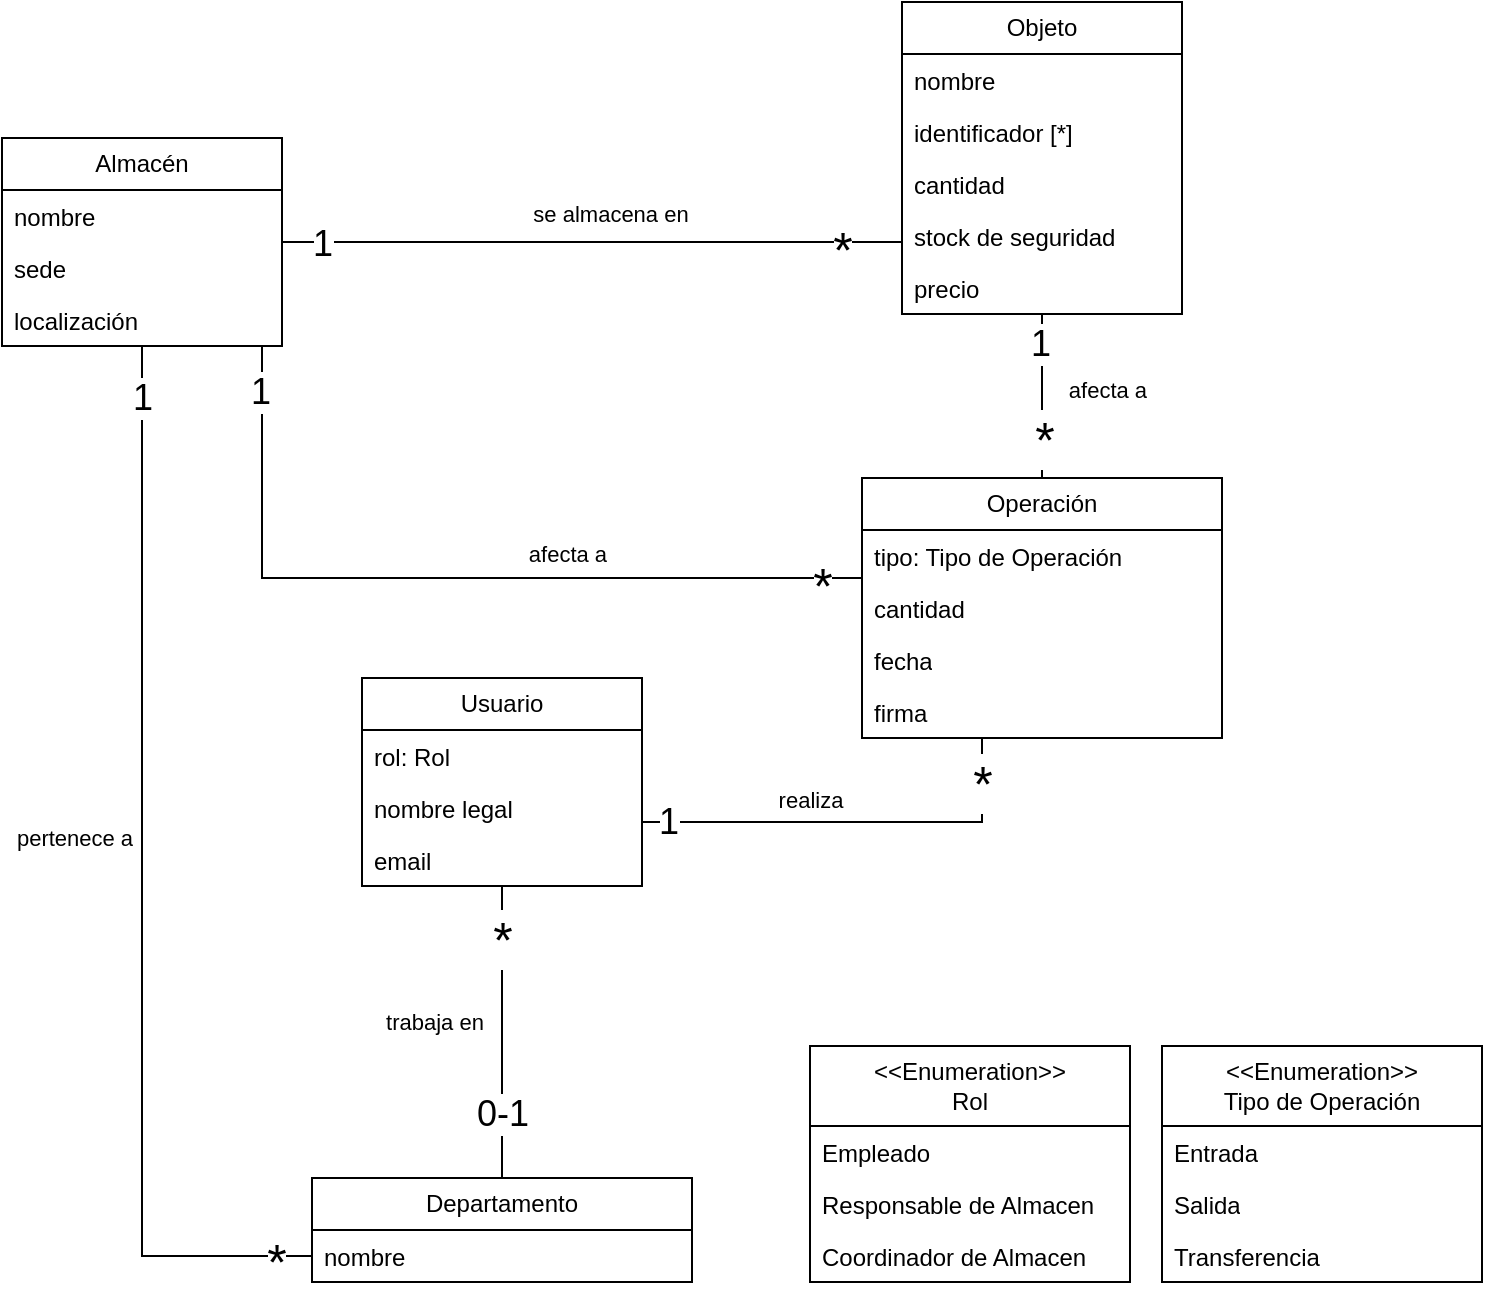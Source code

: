 <mxfile version="24.8.3">
  <diagram name="Página-1" id="jJZ8E01CiKuCelBkgdSJ">
    <mxGraphModel dx="951" dy="526" grid="1" gridSize="10" guides="1" tooltips="1" connect="1" arrows="1" fold="1" page="1" pageScale="1" pageWidth="827" pageHeight="1169" math="0" shadow="0">
      <root>
        <mxCell id="0" />
        <mxCell id="1" parent="0" />
        <mxCell id="QyNotcD1EDLYbzZCe2Gu-50" style="edgeStyle=orthogonalEdgeStyle;rounded=0;orthogonalLoop=1;jettySize=auto;html=1;entryX=0.5;entryY=0;entryDx=0;entryDy=0;endArrow=none;endFill=0;startArrow=none;startFill=0;" parent="1" source="QyNotcD1EDLYbzZCe2Gu-13" target="QyNotcD1EDLYbzZCe2Gu-37" edge="1">
          <mxGeometry relative="1" as="geometry" />
        </mxCell>
        <mxCell id="QyNotcD1EDLYbzZCe2Gu-51" value="&lt;font style=&quot;font-size: 18px;&quot;&gt;0-1&lt;/font&gt;" style="edgeLabel;html=1;align=center;verticalAlign=middle;resizable=0;points=[];" parent="QyNotcD1EDLYbzZCe2Gu-50" connectable="0" vertex="1">
          <mxGeometry x="0.571" y="2" relative="1" as="geometry">
            <mxPoint x="-2" y="-1" as="offset" />
          </mxGeometry>
        </mxCell>
        <mxCell id="QyNotcD1EDLYbzZCe2Gu-13" value="Usuario" style="swimlane;fontStyle=0;childLayout=stackLayout;horizontal=1;startSize=26;fillColor=none;horizontalStack=0;resizeParent=1;resizeParentMax=0;resizeLast=0;collapsible=1;marginBottom=0;whiteSpace=wrap;html=1;" parent="1" vertex="1">
          <mxGeometry x="260" y="480" width="140" height="104" as="geometry" />
        </mxCell>
        <mxCell id="QyNotcD1EDLYbzZCe2Gu-15" value="rol: Rol" style="text;strokeColor=none;fillColor=none;align=left;verticalAlign=top;spacingLeft=4;spacingRight=4;overflow=hidden;rotatable=0;points=[[0,0.5],[1,0.5]];portConstraint=eastwest;whiteSpace=wrap;html=1;" parent="QyNotcD1EDLYbzZCe2Gu-13" vertex="1">
          <mxGeometry y="26" width="140" height="26" as="geometry" />
        </mxCell>
        <mxCell id="QyNotcD1EDLYbzZCe2Gu-48" value="nombre legal" style="text;strokeColor=none;fillColor=none;align=left;verticalAlign=top;spacingLeft=4;spacingRight=4;overflow=hidden;rotatable=0;points=[[0,0.5],[1,0.5]];portConstraint=eastwest;whiteSpace=wrap;html=1;" parent="QyNotcD1EDLYbzZCe2Gu-13" vertex="1">
          <mxGeometry y="52" width="140" height="26" as="geometry" />
        </mxCell>
        <mxCell id="QyNotcD1EDLYbzZCe2Gu-45" value="email" style="text;strokeColor=none;fillColor=none;align=left;verticalAlign=top;spacingLeft=4;spacingRight=4;overflow=hidden;rotatable=0;points=[[0,0.5],[1,0.5]];portConstraint=eastwest;whiteSpace=wrap;html=1;" parent="QyNotcD1EDLYbzZCe2Gu-13" vertex="1">
          <mxGeometry y="78" width="140" height="26" as="geometry" />
        </mxCell>
        <mxCell id="QyNotcD1EDLYbzZCe2Gu-60" style="edgeStyle=orthogonalEdgeStyle;rounded=0;orthogonalLoop=1;jettySize=auto;html=1;startArrow=none;startFill=0;endArrow=none;endFill=0;" parent="1" source="QyNotcD1EDLYbzZCe2Gu-21" target="QyNotcD1EDLYbzZCe2Gu-25" edge="1">
          <mxGeometry relative="1" as="geometry">
            <Array as="points">
              <mxPoint x="250" y="262" />
              <mxPoint x="250" y="262" />
            </Array>
          </mxGeometry>
        </mxCell>
        <mxCell id="QyNotcD1EDLYbzZCe2Gu-21" value="Objeto" style="swimlane;fontStyle=0;childLayout=stackLayout;horizontal=1;startSize=26;fillColor=none;horizontalStack=0;resizeParent=1;resizeParentMax=0;resizeLast=0;collapsible=1;marginBottom=0;whiteSpace=wrap;html=1;" parent="1" vertex="1">
          <mxGeometry x="530" y="142" width="140" height="156" as="geometry" />
        </mxCell>
        <mxCell id="dxQSUfWuW7B_7QLF6cl1-1" value="nombre" style="text;strokeColor=none;fillColor=none;align=left;verticalAlign=top;spacingLeft=4;spacingRight=4;overflow=hidden;rotatable=0;points=[[0,0.5],[1,0.5]];portConstraint=eastwest;whiteSpace=wrap;html=1;" parent="QyNotcD1EDLYbzZCe2Gu-21" vertex="1">
          <mxGeometry y="26" width="140" height="26" as="geometry" />
        </mxCell>
        <mxCell id="dxQSUfWuW7B_7QLF6cl1-10" value="identificador [*]" style="text;strokeColor=none;fillColor=none;align=left;verticalAlign=top;spacingLeft=4;spacingRight=4;overflow=hidden;rotatable=0;points=[[0,0.5],[1,0.5]];portConstraint=eastwest;whiteSpace=wrap;html=1;" parent="QyNotcD1EDLYbzZCe2Gu-21" vertex="1">
          <mxGeometry y="52" width="140" height="26" as="geometry" />
        </mxCell>
        <mxCell id="qjYYBo6DK_8dJ3LEwE34-7" value="cantidad" style="text;strokeColor=none;fillColor=none;align=left;verticalAlign=top;spacingLeft=4;spacingRight=4;overflow=hidden;rotatable=0;points=[[0,0.5],[1,0.5]];portConstraint=eastwest;whiteSpace=wrap;html=1;" vertex="1" parent="QyNotcD1EDLYbzZCe2Gu-21">
          <mxGeometry y="78" width="140" height="26" as="geometry" />
        </mxCell>
        <mxCell id="QyNotcD1EDLYbzZCe2Gu-22" value="stock de seguridad" style="text;strokeColor=none;fillColor=none;align=left;verticalAlign=top;spacingLeft=4;spacingRight=4;overflow=hidden;rotatable=0;points=[[0,0.5],[1,0.5]];portConstraint=eastwest;whiteSpace=wrap;html=1;" parent="QyNotcD1EDLYbzZCe2Gu-21" vertex="1">
          <mxGeometry y="104" width="140" height="26" as="geometry" />
        </mxCell>
        <mxCell id="dxQSUfWuW7B_7QLF6cl1-11" value="precio" style="text;strokeColor=none;fillColor=none;align=left;verticalAlign=top;spacingLeft=4;spacingRight=4;overflow=hidden;rotatable=0;points=[[0,0.5],[1,0.5]];portConstraint=eastwest;whiteSpace=wrap;html=1;" parent="QyNotcD1EDLYbzZCe2Gu-21" vertex="1">
          <mxGeometry y="130" width="140" height="26" as="geometry" />
        </mxCell>
        <mxCell id="dxQSUfWuW7B_7QLF6cl1-13" style="edgeStyle=orthogonalEdgeStyle;rounded=0;orthogonalLoop=1;jettySize=auto;html=1;endArrow=none;endFill=0;startArrow=none;startFill=0;" parent="1" source="QyNotcD1EDLYbzZCe2Gu-25" target="dxQSUfWuW7B_7QLF6cl1-8" edge="1">
          <mxGeometry relative="1" as="geometry" />
        </mxCell>
        <mxCell id="QyNotcD1EDLYbzZCe2Gu-25" value="Almacén" style="swimlane;fontStyle=0;childLayout=stackLayout;horizontal=1;startSize=26;fillColor=none;horizontalStack=0;resizeParent=1;resizeParentMax=0;resizeLast=0;collapsible=1;marginBottom=0;whiteSpace=wrap;html=1;" parent="1" vertex="1">
          <mxGeometry x="80" y="210" width="140" height="104" as="geometry" />
        </mxCell>
        <mxCell id="QyNotcD1EDLYbzZCe2Gu-26" value="nombre" style="text;strokeColor=none;fillColor=none;align=left;verticalAlign=top;spacingLeft=4;spacingRight=4;overflow=hidden;rotatable=0;points=[[0,0.5],[1,0.5]];portConstraint=eastwest;whiteSpace=wrap;html=1;" parent="QyNotcD1EDLYbzZCe2Gu-25" vertex="1">
          <mxGeometry y="26" width="140" height="26" as="geometry" />
        </mxCell>
        <mxCell id="QyNotcD1EDLYbzZCe2Gu-27" value="sede" style="text;strokeColor=none;fillColor=none;align=left;verticalAlign=top;spacingLeft=4;spacingRight=4;overflow=hidden;rotatable=0;points=[[0,0.5],[1,0.5]];portConstraint=eastwest;whiteSpace=wrap;html=1;" parent="QyNotcD1EDLYbzZCe2Gu-25" vertex="1">
          <mxGeometry y="52" width="140" height="26" as="geometry" />
        </mxCell>
        <mxCell id="QyNotcD1EDLYbzZCe2Gu-61" value="localización" style="text;strokeColor=none;fillColor=none;align=left;verticalAlign=top;spacingLeft=4;spacingRight=4;overflow=hidden;rotatable=0;points=[[0,0.5],[1,0.5]];portConstraint=eastwest;whiteSpace=wrap;html=1;" parent="QyNotcD1EDLYbzZCe2Gu-25" vertex="1">
          <mxGeometry y="78" width="140" height="26" as="geometry" />
        </mxCell>
        <mxCell id="QyNotcD1EDLYbzZCe2Gu-59" style="edgeStyle=orthogonalEdgeStyle;rounded=0;orthogonalLoop=1;jettySize=auto;html=1;endArrow=none;endFill=0;startArrow=none;startFill=0;" parent="1" source="QyNotcD1EDLYbzZCe2Gu-29" target="QyNotcD1EDLYbzZCe2Gu-21" edge="1">
          <mxGeometry relative="1" as="geometry">
            <Array as="points">
              <mxPoint x="600" y="360" />
              <mxPoint x="600" y="360" />
            </Array>
          </mxGeometry>
        </mxCell>
        <mxCell id="QyNotcD1EDLYbzZCe2Gu-92" value="&lt;font style=&quot;font-size: 18px;&quot;&gt;1&lt;/font&gt;" style="edgeLabel;html=1;align=center;verticalAlign=middle;resizable=0;points=[];" parent="QyNotcD1EDLYbzZCe2Gu-59" connectable="0" vertex="1">
          <mxGeometry x="0.838" y="1" relative="1" as="geometry">
            <mxPoint y="8" as="offset" />
          </mxGeometry>
        </mxCell>
        <mxCell id="QyNotcD1EDLYbzZCe2Gu-68" style="edgeStyle=orthogonalEdgeStyle;rounded=0;orthogonalLoop=1;jettySize=auto;html=1;endArrow=none;endFill=0;startArrow=none;startFill=0;" parent="1" source="QyNotcD1EDLYbzZCe2Gu-29" target="QyNotcD1EDLYbzZCe2Gu-13" edge="1">
          <mxGeometry relative="1" as="geometry">
            <Array as="points">
              <mxPoint x="570" y="552" />
            </Array>
          </mxGeometry>
        </mxCell>
        <mxCell id="QyNotcD1EDLYbzZCe2Gu-97" value="&lt;font style=&quot;font-size: 18px;&quot;&gt;1&lt;/font&gt;" style="edgeLabel;html=1;align=center;verticalAlign=middle;resizable=0;points=[];" parent="QyNotcD1EDLYbzZCe2Gu-68" connectable="0" vertex="1">
          <mxGeometry x="0.908" y="1" relative="1" as="geometry">
            <mxPoint x="3" y="-1" as="offset" />
          </mxGeometry>
        </mxCell>
        <mxCell id="QyNotcD1EDLYbzZCe2Gu-73" style="edgeStyle=orthogonalEdgeStyle;rounded=0;orthogonalLoop=1;jettySize=auto;html=1;exitX=0;exitY=0.5;exitDx=0;exitDy=0;endArrow=none;endFill=0;startArrow=none;startFill=0;" parent="1" source="QyNotcD1EDLYbzZCe2Gu-32" target="QyNotcD1EDLYbzZCe2Gu-25" edge="1">
          <mxGeometry relative="1" as="geometry">
            <Array as="points">
              <mxPoint x="510" y="430" />
              <mxPoint x="210" y="430" />
            </Array>
          </mxGeometry>
        </mxCell>
        <mxCell id="QyNotcD1EDLYbzZCe2Gu-29" value="Operación" style="swimlane;fontStyle=0;childLayout=stackLayout;horizontal=1;startSize=26;fillColor=none;horizontalStack=0;resizeParent=1;resizeParentMax=0;resizeLast=0;collapsible=1;marginBottom=0;whiteSpace=wrap;html=1;" parent="1" vertex="1">
          <mxGeometry x="510" y="380" width="180" height="130" as="geometry" />
        </mxCell>
        <mxCell id="QyNotcD1EDLYbzZCe2Gu-31" value="tipo: Tipo de Operación" style="text;strokeColor=none;fillColor=none;align=left;verticalAlign=top;spacingLeft=4;spacingRight=4;overflow=hidden;rotatable=0;points=[[0,0.5],[1,0.5]];portConstraint=eastwest;whiteSpace=wrap;html=1;" parent="QyNotcD1EDLYbzZCe2Gu-29" vertex="1">
          <mxGeometry y="26" width="180" height="26" as="geometry" />
        </mxCell>
        <mxCell id="QyNotcD1EDLYbzZCe2Gu-74" value="cantidad" style="text;strokeColor=none;fillColor=none;align=left;verticalAlign=top;spacingLeft=4;spacingRight=4;overflow=hidden;rotatable=0;points=[[0,0.5],[1,0.5]];portConstraint=eastwest;whiteSpace=wrap;html=1;" parent="QyNotcD1EDLYbzZCe2Gu-29" vertex="1">
          <mxGeometry y="52" width="180" height="26" as="geometry" />
        </mxCell>
        <mxCell id="dxQSUfWuW7B_7QLF6cl1-12" value="fecha" style="text;strokeColor=none;fillColor=none;align=left;verticalAlign=top;spacingLeft=4;spacingRight=4;overflow=hidden;rotatable=0;points=[[0,0.5],[1,0.5]];portConstraint=eastwest;whiteSpace=wrap;html=1;" parent="QyNotcD1EDLYbzZCe2Gu-29" vertex="1">
          <mxGeometry y="78" width="180" height="26" as="geometry" />
        </mxCell>
        <mxCell id="QyNotcD1EDLYbzZCe2Gu-32" value="firma" style="text;strokeColor=none;fillColor=none;align=left;verticalAlign=top;spacingLeft=4;spacingRight=4;overflow=hidden;rotatable=0;points=[[0,0.5],[1,0.5]];portConstraint=eastwest;whiteSpace=wrap;html=1;" parent="QyNotcD1EDLYbzZCe2Gu-29" vertex="1">
          <mxGeometry y="104" width="180" height="26" as="geometry" />
        </mxCell>
        <mxCell id="QyNotcD1EDLYbzZCe2Gu-37" value="Departamento" style="swimlane;fontStyle=0;childLayout=stackLayout;horizontal=1;startSize=26;fillColor=none;horizontalStack=0;resizeParent=1;resizeParentMax=0;resizeLast=0;collapsible=1;marginBottom=0;whiteSpace=wrap;html=1;" parent="1" vertex="1">
          <mxGeometry x="235" y="730" width="190" height="52" as="geometry" />
        </mxCell>
        <mxCell id="dxQSUfWuW7B_7QLF6cl1-8" value="nombre" style="text;strokeColor=none;fillColor=none;align=left;verticalAlign=top;spacingLeft=4;spacingRight=4;overflow=hidden;rotatable=0;points=[[0,0.5],[1,0.5]];portConstraint=eastwest;whiteSpace=wrap;html=1;" parent="QyNotcD1EDLYbzZCe2Gu-37" vertex="1">
          <mxGeometry y="26" width="190" height="26" as="geometry" />
        </mxCell>
        <mxCell id="QyNotcD1EDLYbzZCe2Gu-41" value="&lt;div&gt;&amp;lt;&amp;lt;Enumeration&amp;gt;&amp;gt;&lt;/div&gt;Rol" style="swimlane;fontStyle=0;childLayout=stackLayout;horizontal=1;startSize=40;fillColor=none;horizontalStack=0;resizeParent=1;resizeParentMax=0;resizeLast=0;collapsible=1;marginBottom=0;whiteSpace=wrap;html=1;" parent="1" vertex="1">
          <mxGeometry x="484" y="664" width="160" height="118" as="geometry" />
        </mxCell>
        <mxCell id="dxQSUfWuW7B_7QLF6cl1-6" value="Empleado" style="text;strokeColor=none;fillColor=none;align=left;verticalAlign=top;spacingLeft=4;spacingRight=4;overflow=hidden;rotatable=0;points=[[0,0.5],[1,0.5]];portConstraint=eastwest;whiteSpace=wrap;html=1;" parent="QyNotcD1EDLYbzZCe2Gu-41" vertex="1">
          <mxGeometry y="40" width="160" height="26" as="geometry" />
        </mxCell>
        <mxCell id="QyNotcD1EDLYbzZCe2Gu-43" value="Responsable de Almacen" style="text;strokeColor=none;fillColor=none;align=left;verticalAlign=top;spacingLeft=4;spacingRight=4;overflow=hidden;rotatable=0;points=[[0,0.5],[1,0.5]];portConstraint=eastwest;whiteSpace=wrap;html=1;" parent="QyNotcD1EDLYbzZCe2Gu-41" vertex="1">
          <mxGeometry y="66" width="160" height="26" as="geometry" />
        </mxCell>
        <mxCell id="QyNotcD1EDLYbzZCe2Gu-42" value="Coordinador de Almacen" style="text;strokeColor=none;fillColor=none;align=left;verticalAlign=top;spacingLeft=4;spacingRight=4;overflow=hidden;rotatable=0;points=[[0,0.5],[1,0.5]];portConstraint=eastwest;whiteSpace=wrap;html=1;" parent="QyNotcD1EDLYbzZCe2Gu-41" vertex="1">
          <mxGeometry y="92" width="160" height="26" as="geometry" />
        </mxCell>
        <mxCell id="dxQSUfWuW7B_7QLF6cl1-9" value="pertenece a" style="edgeLabel;html=1;align=center;verticalAlign=middle;resizable=0;points=[];" parent="1" connectable="0" vertex="1">
          <mxGeometry x="110" y="558" as="geometry">
            <mxPoint x="6" y="2" as="offset" />
          </mxGeometry>
        </mxCell>
        <mxCell id="qjYYBo6DK_8dJ3LEwE34-1" value="&lt;div&gt;&amp;lt;&amp;lt;Enumeration&amp;gt;&amp;gt;&lt;/div&gt;Tipo de Operación" style="swimlane;fontStyle=0;childLayout=stackLayout;horizontal=1;startSize=40;fillColor=none;horizontalStack=0;resizeParent=1;resizeParentMax=0;resizeLast=0;collapsible=1;marginBottom=0;whiteSpace=wrap;html=1;" vertex="1" parent="1">
          <mxGeometry x="660" y="664" width="160" height="118" as="geometry" />
        </mxCell>
        <mxCell id="qjYYBo6DK_8dJ3LEwE34-2" value="Entrada" style="text;strokeColor=none;fillColor=none;align=left;verticalAlign=top;spacingLeft=4;spacingRight=4;overflow=hidden;rotatable=0;points=[[0,0.5],[1,0.5]];portConstraint=eastwest;whiteSpace=wrap;html=1;" vertex="1" parent="qjYYBo6DK_8dJ3LEwE34-1">
          <mxGeometry y="40" width="160" height="26" as="geometry" />
        </mxCell>
        <mxCell id="qjYYBo6DK_8dJ3LEwE34-3" value="Salida" style="text;strokeColor=none;fillColor=none;align=left;verticalAlign=top;spacingLeft=4;spacingRight=4;overflow=hidden;rotatable=0;points=[[0,0.5],[1,0.5]];portConstraint=eastwest;whiteSpace=wrap;html=1;" vertex="1" parent="qjYYBo6DK_8dJ3LEwE34-1">
          <mxGeometry y="66" width="160" height="26" as="geometry" />
        </mxCell>
        <mxCell id="qjYYBo6DK_8dJ3LEwE34-20" value="Transferencia" style="text;strokeColor=none;fillColor=none;align=left;verticalAlign=top;spacingLeft=4;spacingRight=4;overflow=hidden;rotatable=0;points=[[0,0.5],[1,0.5]];portConstraint=eastwest;whiteSpace=wrap;html=1;" vertex="1" parent="qjYYBo6DK_8dJ3LEwE34-1">
          <mxGeometry y="92" width="160" height="26" as="geometry" />
        </mxCell>
        <mxCell id="qjYYBo6DK_8dJ3LEwE34-5" value="trabaja en" style="edgeLabel;html=1;align=center;verticalAlign=middle;resizable=0;points=[];" connectable="0" vertex="1" parent="1">
          <mxGeometry x="290" y="650" as="geometry">
            <mxPoint x="6" y="2" as="offset" />
          </mxGeometry>
        </mxCell>
        <mxCell id="qjYYBo6DK_8dJ3LEwE34-6" value="se almacena en" style="edgeLabel;html=1;align=center;verticalAlign=middle;resizable=0;points=[];" connectable="0" vertex="1" parent="1">
          <mxGeometry x="380" y="250" as="geometry">
            <mxPoint x="4" y="-2" as="offset" />
          </mxGeometry>
        </mxCell>
        <mxCell id="qjYYBo6DK_8dJ3LEwE34-10" value="&lt;span style=&quot;font-size: 18px;&quot;&gt;1&lt;/span&gt;" style="edgeLabel;html=1;align=center;verticalAlign=middle;resizable=0;points=[];" connectable="0" vertex="1" parent="1">
          <mxGeometry x="209" y="338.004" as="geometry">
            <mxPoint y="-1" as="offset" />
          </mxGeometry>
        </mxCell>
        <mxCell id="qjYYBo6DK_8dJ3LEwE34-12" value="&lt;font style=&quot;font-size: 25px;&quot;&gt;*&lt;/font&gt;" style="edgeLabel;html=1;align=center;verticalAlign=middle;resizable=0;points=[];" connectable="0" vertex="1" parent="1">
          <mxGeometry x="490.0" y="433" as="geometry" />
        </mxCell>
        <mxCell id="qjYYBo6DK_8dJ3LEwE34-13" value="&lt;font style=&quot;font-size: 25px;&quot;&gt;*&lt;/font&gt;" style="edgeLabel;html=1;align=center;verticalAlign=middle;resizable=0;points=[];" connectable="0" vertex="1" parent="1">
          <mxGeometry x="217.0" y="771" as="geometry" />
        </mxCell>
        <mxCell id="qjYYBo6DK_8dJ3LEwE34-14" value="&lt;font style=&quot;font-size: 25px;&quot;&gt;*&lt;/font&gt;" style="edgeLabel;html=1;align=center;verticalAlign=middle;resizable=0;points=[];" connectable="0" vertex="1" parent="1">
          <mxGeometry x="600.0" y="357" as="geometry">
            <mxPoint x="1" y="3" as="offset" />
          </mxGeometry>
        </mxCell>
        <mxCell id="qjYYBo6DK_8dJ3LEwE34-15" value="&lt;font style=&quot;font-size: 25px;&quot;&gt;*&lt;/font&gt;" style="edgeLabel;html=1;align=center;verticalAlign=middle;resizable=0;points=[];" connectable="0" vertex="1" parent="1">
          <mxGeometry x="570.0" y="532" as="geometry" />
        </mxCell>
        <mxCell id="qjYYBo6DK_8dJ3LEwE34-16" value="&lt;font style=&quot;font-size: 25px;&quot;&gt;*&lt;/font&gt;" style="edgeLabel;html=1;align=center;verticalAlign=middle;resizable=0;points=[];" connectable="0" vertex="1" parent="1">
          <mxGeometry x="330.0" y="610" as="geometry" />
        </mxCell>
        <mxCell id="qjYYBo6DK_8dJ3LEwE34-17" value="&lt;span style=&quot;font-size: 18px;&quot;&gt;1&lt;/span&gt;" style="edgeLabel;html=1;align=center;verticalAlign=middle;resizable=0;points=[];" connectable="0" vertex="1" parent="1">
          <mxGeometry x="150" y="341.004" as="geometry">
            <mxPoint y="-1" as="offset" />
          </mxGeometry>
        </mxCell>
        <mxCell id="qjYYBo6DK_8dJ3LEwE34-18" value="&lt;font style=&quot;font-size: 25px;&quot;&gt;*&lt;/font&gt;" style="edgeLabel;html=1;align=center;verticalAlign=middle;resizable=0;points=[];" connectable="0" vertex="1" parent="1">
          <mxGeometry x="500" y="265" as="geometry" />
        </mxCell>
        <mxCell id="qjYYBo6DK_8dJ3LEwE34-19" value="&lt;font style=&quot;font-size: 18px;&quot;&gt;1&lt;/font&gt;" style="edgeLabel;html=1;align=center;verticalAlign=middle;resizable=0;points=[];" connectable="0" vertex="1" parent="1">
          <mxGeometry x="240" y="262.997" as="geometry" />
        </mxCell>
        <mxCell id="qjYYBo6DK_8dJ3LEwE34-22" value="afecta a&amp;nbsp;" style="edgeLabel;html=1;align=center;verticalAlign=middle;resizable=0;points=[];" connectable="0" vertex="1" parent="1">
          <mxGeometry x="630" y="338" as="geometry">
            <mxPoint x="4" y="-2" as="offset" />
          </mxGeometry>
        </mxCell>
        <mxCell id="qjYYBo6DK_8dJ3LEwE34-23" value="realiza" style="edgeLabel;html=1;align=center;verticalAlign=middle;resizable=0;points=[];" connectable="0" vertex="1" parent="1">
          <mxGeometry x="480" y="543" as="geometry">
            <mxPoint x="4" y="-2" as="offset" />
          </mxGeometry>
        </mxCell>
        <mxCell id="qjYYBo6DK_8dJ3LEwE34-24" value="afecta a&amp;nbsp;" style="edgeLabel;html=1;align=center;verticalAlign=middle;resizable=0;points=[];" connectable="0" vertex="1" parent="1">
          <mxGeometry x="360" y="420" as="geometry">
            <mxPoint x="4" y="-2" as="offset" />
          </mxGeometry>
        </mxCell>
      </root>
    </mxGraphModel>
  </diagram>
</mxfile>
